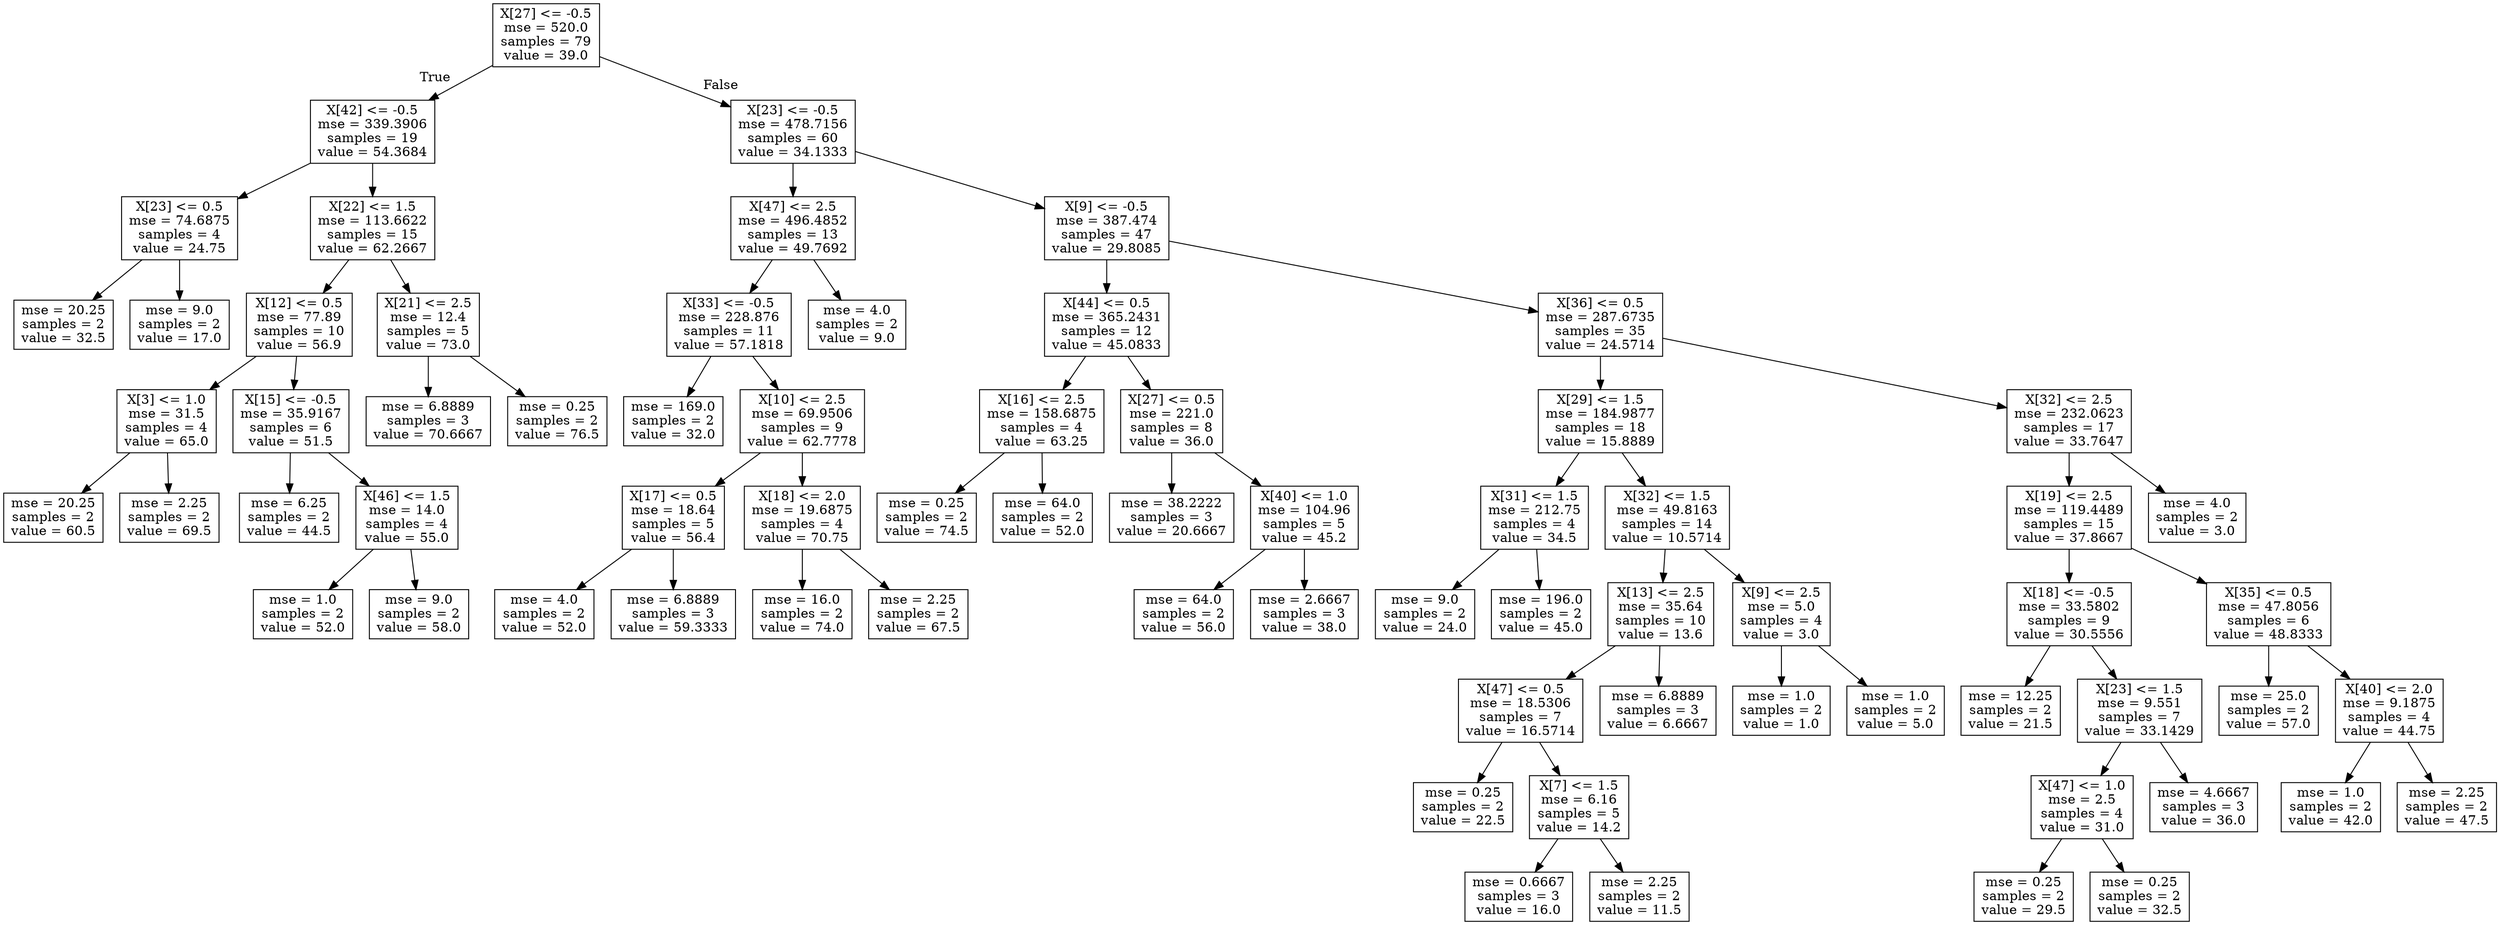 digraph Tree {
node [shape=box] ;
0 [label="X[27] <= -0.5\nmse = 520.0\nsamples = 79\nvalue = 39.0"] ;
1 [label="X[42] <= -0.5\nmse = 339.3906\nsamples = 19\nvalue = 54.3684"] ;
0 -> 1 [labeldistance=2.5, labelangle=45, headlabel="True"] ;
2 [label="X[23] <= 0.5\nmse = 74.6875\nsamples = 4\nvalue = 24.75"] ;
1 -> 2 ;
3 [label="mse = 20.25\nsamples = 2\nvalue = 32.5"] ;
2 -> 3 ;
4 [label="mse = 9.0\nsamples = 2\nvalue = 17.0"] ;
2 -> 4 ;
5 [label="X[22] <= 1.5\nmse = 113.6622\nsamples = 15\nvalue = 62.2667"] ;
1 -> 5 ;
6 [label="X[12] <= 0.5\nmse = 77.89\nsamples = 10\nvalue = 56.9"] ;
5 -> 6 ;
7 [label="X[3] <= 1.0\nmse = 31.5\nsamples = 4\nvalue = 65.0"] ;
6 -> 7 ;
8 [label="mse = 20.25\nsamples = 2\nvalue = 60.5"] ;
7 -> 8 ;
9 [label="mse = 2.25\nsamples = 2\nvalue = 69.5"] ;
7 -> 9 ;
10 [label="X[15] <= -0.5\nmse = 35.9167\nsamples = 6\nvalue = 51.5"] ;
6 -> 10 ;
11 [label="mse = 6.25\nsamples = 2\nvalue = 44.5"] ;
10 -> 11 ;
12 [label="X[46] <= 1.5\nmse = 14.0\nsamples = 4\nvalue = 55.0"] ;
10 -> 12 ;
13 [label="mse = 1.0\nsamples = 2\nvalue = 52.0"] ;
12 -> 13 ;
14 [label="mse = 9.0\nsamples = 2\nvalue = 58.0"] ;
12 -> 14 ;
15 [label="X[21] <= 2.5\nmse = 12.4\nsamples = 5\nvalue = 73.0"] ;
5 -> 15 ;
16 [label="mse = 6.8889\nsamples = 3\nvalue = 70.6667"] ;
15 -> 16 ;
17 [label="mse = 0.25\nsamples = 2\nvalue = 76.5"] ;
15 -> 17 ;
18 [label="X[23] <= -0.5\nmse = 478.7156\nsamples = 60\nvalue = 34.1333"] ;
0 -> 18 [labeldistance=2.5, labelangle=-45, headlabel="False"] ;
19 [label="X[47] <= 2.5\nmse = 496.4852\nsamples = 13\nvalue = 49.7692"] ;
18 -> 19 ;
20 [label="X[33] <= -0.5\nmse = 228.876\nsamples = 11\nvalue = 57.1818"] ;
19 -> 20 ;
21 [label="mse = 169.0\nsamples = 2\nvalue = 32.0"] ;
20 -> 21 ;
22 [label="X[10] <= 2.5\nmse = 69.9506\nsamples = 9\nvalue = 62.7778"] ;
20 -> 22 ;
23 [label="X[17] <= 0.5\nmse = 18.64\nsamples = 5\nvalue = 56.4"] ;
22 -> 23 ;
24 [label="mse = 4.0\nsamples = 2\nvalue = 52.0"] ;
23 -> 24 ;
25 [label="mse = 6.8889\nsamples = 3\nvalue = 59.3333"] ;
23 -> 25 ;
26 [label="X[18] <= 2.0\nmse = 19.6875\nsamples = 4\nvalue = 70.75"] ;
22 -> 26 ;
27 [label="mse = 16.0\nsamples = 2\nvalue = 74.0"] ;
26 -> 27 ;
28 [label="mse = 2.25\nsamples = 2\nvalue = 67.5"] ;
26 -> 28 ;
29 [label="mse = 4.0\nsamples = 2\nvalue = 9.0"] ;
19 -> 29 ;
30 [label="X[9] <= -0.5\nmse = 387.474\nsamples = 47\nvalue = 29.8085"] ;
18 -> 30 ;
31 [label="X[44] <= 0.5\nmse = 365.2431\nsamples = 12\nvalue = 45.0833"] ;
30 -> 31 ;
32 [label="X[16] <= 2.5\nmse = 158.6875\nsamples = 4\nvalue = 63.25"] ;
31 -> 32 ;
33 [label="mse = 0.25\nsamples = 2\nvalue = 74.5"] ;
32 -> 33 ;
34 [label="mse = 64.0\nsamples = 2\nvalue = 52.0"] ;
32 -> 34 ;
35 [label="X[27] <= 0.5\nmse = 221.0\nsamples = 8\nvalue = 36.0"] ;
31 -> 35 ;
36 [label="mse = 38.2222\nsamples = 3\nvalue = 20.6667"] ;
35 -> 36 ;
37 [label="X[40] <= 1.0\nmse = 104.96\nsamples = 5\nvalue = 45.2"] ;
35 -> 37 ;
38 [label="mse = 64.0\nsamples = 2\nvalue = 56.0"] ;
37 -> 38 ;
39 [label="mse = 2.6667\nsamples = 3\nvalue = 38.0"] ;
37 -> 39 ;
40 [label="X[36] <= 0.5\nmse = 287.6735\nsamples = 35\nvalue = 24.5714"] ;
30 -> 40 ;
41 [label="X[29] <= 1.5\nmse = 184.9877\nsamples = 18\nvalue = 15.8889"] ;
40 -> 41 ;
42 [label="X[31] <= 1.5\nmse = 212.75\nsamples = 4\nvalue = 34.5"] ;
41 -> 42 ;
43 [label="mse = 9.0\nsamples = 2\nvalue = 24.0"] ;
42 -> 43 ;
44 [label="mse = 196.0\nsamples = 2\nvalue = 45.0"] ;
42 -> 44 ;
45 [label="X[32] <= 1.5\nmse = 49.8163\nsamples = 14\nvalue = 10.5714"] ;
41 -> 45 ;
46 [label="X[13] <= 2.5\nmse = 35.64\nsamples = 10\nvalue = 13.6"] ;
45 -> 46 ;
47 [label="X[47] <= 0.5\nmse = 18.5306\nsamples = 7\nvalue = 16.5714"] ;
46 -> 47 ;
48 [label="mse = 0.25\nsamples = 2\nvalue = 22.5"] ;
47 -> 48 ;
49 [label="X[7] <= 1.5\nmse = 6.16\nsamples = 5\nvalue = 14.2"] ;
47 -> 49 ;
50 [label="mse = 0.6667\nsamples = 3\nvalue = 16.0"] ;
49 -> 50 ;
51 [label="mse = 2.25\nsamples = 2\nvalue = 11.5"] ;
49 -> 51 ;
52 [label="mse = 6.8889\nsamples = 3\nvalue = 6.6667"] ;
46 -> 52 ;
53 [label="X[9] <= 2.5\nmse = 5.0\nsamples = 4\nvalue = 3.0"] ;
45 -> 53 ;
54 [label="mse = 1.0\nsamples = 2\nvalue = 1.0"] ;
53 -> 54 ;
55 [label="mse = 1.0\nsamples = 2\nvalue = 5.0"] ;
53 -> 55 ;
56 [label="X[32] <= 2.5\nmse = 232.0623\nsamples = 17\nvalue = 33.7647"] ;
40 -> 56 ;
57 [label="X[19] <= 2.5\nmse = 119.4489\nsamples = 15\nvalue = 37.8667"] ;
56 -> 57 ;
58 [label="X[18] <= -0.5\nmse = 33.5802\nsamples = 9\nvalue = 30.5556"] ;
57 -> 58 ;
59 [label="mse = 12.25\nsamples = 2\nvalue = 21.5"] ;
58 -> 59 ;
60 [label="X[23] <= 1.5\nmse = 9.551\nsamples = 7\nvalue = 33.1429"] ;
58 -> 60 ;
61 [label="X[47] <= 1.0\nmse = 2.5\nsamples = 4\nvalue = 31.0"] ;
60 -> 61 ;
62 [label="mse = 0.25\nsamples = 2\nvalue = 29.5"] ;
61 -> 62 ;
63 [label="mse = 0.25\nsamples = 2\nvalue = 32.5"] ;
61 -> 63 ;
64 [label="mse = 4.6667\nsamples = 3\nvalue = 36.0"] ;
60 -> 64 ;
65 [label="X[35] <= 0.5\nmse = 47.8056\nsamples = 6\nvalue = 48.8333"] ;
57 -> 65 ;
66 [label="mse = 25.0\nsamples = 2\nvalue = 57.0"] ;
65 -> 66 ;
67 [label="X[40] <= 2.0\nmse = 9.1875\nsamples = 4\nvalue = 44.75"] ;
65 -> 67 ;
68 [label="mse = 1.0\nsamples = 2\nvalue = 42.0"] ;
67 -> 68 ;
69 [label="mse = 2.25\nsamples = 2\nvalue = 47.5"] ;
67 -> 69 ;
70 [label="mse = 4.0\nsamples = 2\nvalue = 3.0"] ;
56 -> 70 ;
}
